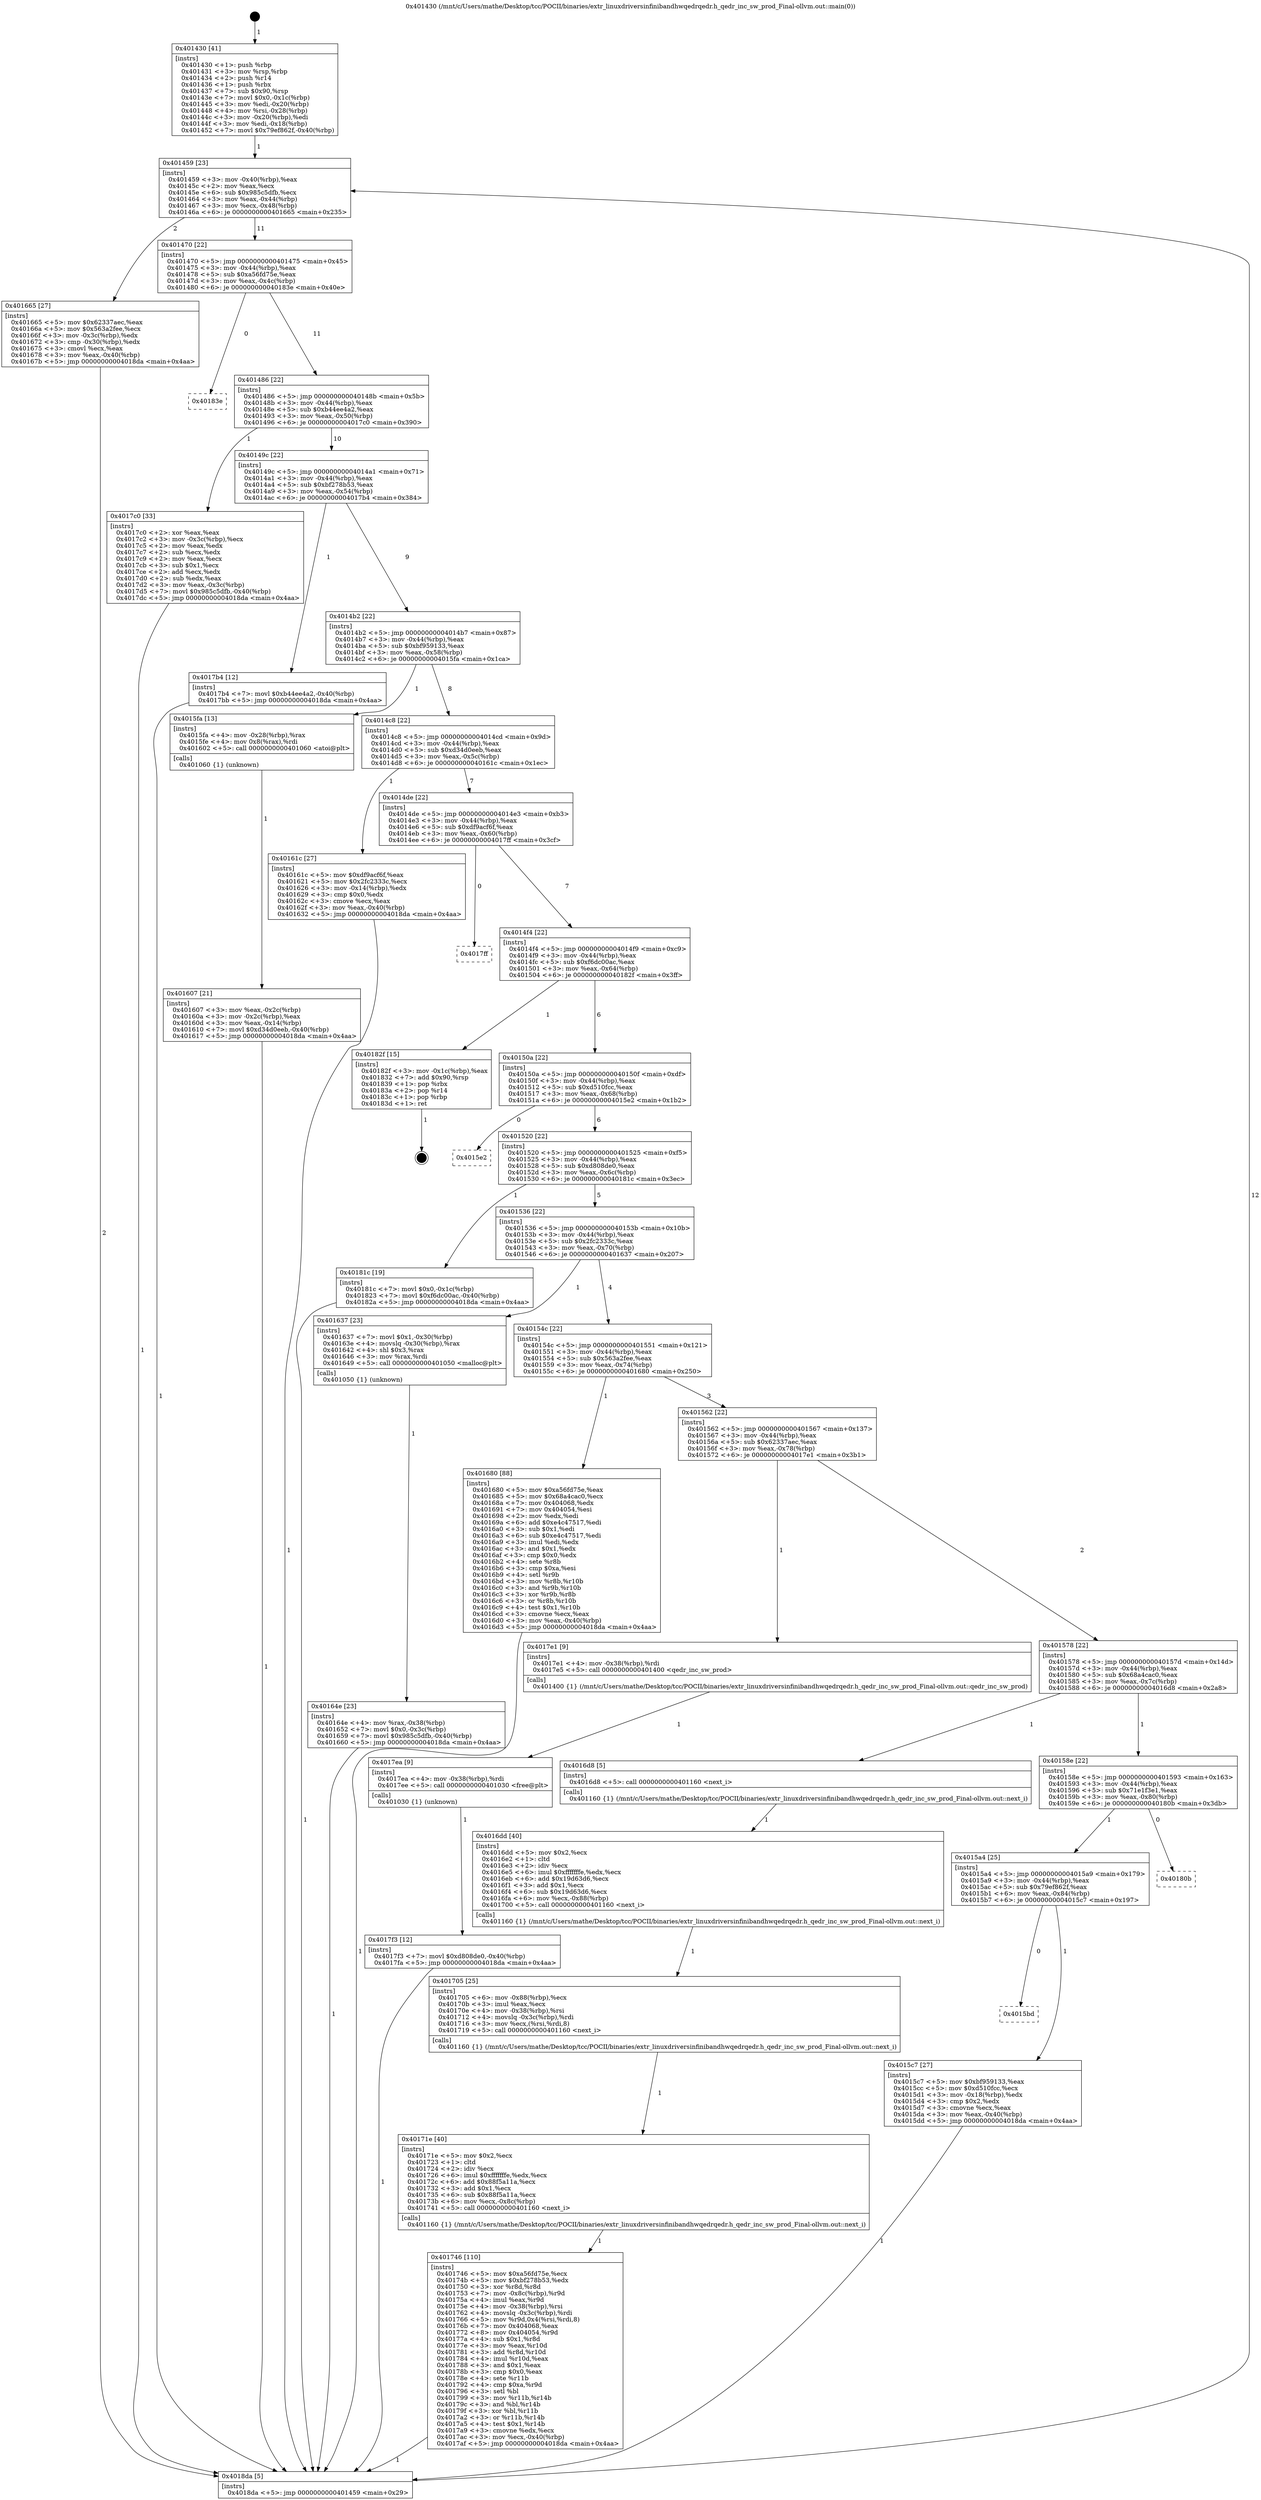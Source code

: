 digraph "0x401430" {
  label = "0x401430 (/mnt/c/Users/mathe/Desktop/tcc/POCII/binaries/extr_linuxdriversinfinibandhwqedrqedr.h_qedr_inc_sw_prod_Final-ollvm.out::main(0))"
  labelloc = "t"
  node[shape=record]

  Entry [label="",width=0.3,height=0.3,shape=circle,fillcolor=black,style=filled]
  "0x401459" [label="{
     0x401459 [23]\l
     | [instrs]\l
     &nbsp;&nbsp;0x401459 \<+3\>: mov -0x40(%rbp),%eax\l
     &nbsp;&nbsp;0x40145c \<+2\>: mov %eax,%ecx\l
     &nbsp;&nbsp;0x40145e \<+6\>: sub $0x985c5dfb,%ecx\l
     &nbsp;&nbsp;0x401464 \<+3\>: mov %eax,-0x44(%rbp)\l
     &nbsp;&nbsp;0x401467 \<+3\>: mov %ecx,-0x48(%rbp)\l
     &nbsp;&nbsp;0x40146a \<+6\>: je 0000000000401665 \<main+0x235\>\l
  }"]
  "0x401665" [label="{
     0x401665 [27]\l
     | [instrs]\l
     &nbsp;&nbsp;0x401665 \<+5\>: mov $0x62337aec,%eax\l
     &nbsp;&nbsp;0x40166a \<+5\>: mov $0x563a2fee,%ecx\l
     &nbsp;&nbsp;0x40166f \<+3\>: mov -0x3c(%rbp),%edx\l
     &nbsp;&nbsp;0x401672 \<+3\>: cmp -0x30(%rbp),%edx\l
     &nbsp;&nbsp;0x401675 \<+3\>: cmovl %ecx,%eax\l
     &nbsp;&nbsp;0x401678 \<+3\>: mov %eax,-0x40(%rbp)\l
     &nbsp;&nbsp;0x40167b \<+5\>: jmp 00000000004018da \<main+0x4aa\>\l
  }"]
  "0x401470" [label="{
     0x401470 [22]\l
     | [instrs]\l
     &nbsp;&nbsp;0x401470 \<+5\>: jmp 0000000000401475 \<main+0x45\>\l
     &nbsp;&nbsp;0x401475 \<+3\>: mov -0x44(%rbp),%eax\l
     &nbsp;&nbsp;0x401478 \<+5\>: sub $0xa56fd75e,%eax\l
     &nbsp;&nbsp;0x40147d \<+3\>: mov %eax,-0x4c(%rbp)\l
     &nbsp;&nbsp;0x401480 \<+6\>: je 000000000040183e \<main+0x40e\>\l
  }"]
  Exit [label="",width=0.3,height=0.3,shape=circle,fillcolor=black,style=filled,peripheries=2]
  "0x40183e" [label="{
     0x40183e\l
  }", style=dashed]
  "0x401486" [label="{
     0x401486 [22]\l
     | [instrs]\l
     &nbsp;&nbsp;0x401486 \<+5\>: jmp 000000000040148b \<main+0x5b\>\l
     &nbsp;&nbsp;0x40148b \<+3\>: mov -0x44(%rbp),%eax\l
     &nbsp;&nbsp;0x40148e \<+5\>: sub $0xb44ee4a2,%eax\l
     &nbsp;&nbsp;0x401493 \<+3\>: mov %eax,-0x50(%rbp)\l
     &nbsp;&nbsp;0x401496 \<+6\>: je 00000000004017c0 \<main+0x390\>\l
  }"]
  "0x4017f3" [label="{
     0x4017f3 [12]\l
     | [instrs]\l
     &nbsp;&nbsp;0x4017f3 \<+7\>: movl $0xd808de0,-0x40(%rbp)\l
     &nbsp;&nbsp;0x4017fa \<+5\>: jmp 00000000004018da \<main+0x4aa\>\l
  }"]
  "0x4017c0" [label="{
     0x4017c0 [33]\l
     | [instrs]\l
     &nbsp;&nbsp;0x4017c0 \<+2\>: xor %eax,%eax\l
     &nbsp;&nbsp;0x4017c2 \<+3\>: mov -0x3c(%rbp),%ecx\l
     &nbsp;&nbsp;0x4017c5 \<+2\>: mov %eax,%edx\l
     &nbsp;&nbsp;0x4017c7 \<+2\>: sub %ecx,%edx\l
     &nbsp;&nbsp;0x4017c9 \<+2\>: mov %eax,%ecx\l
     &nbsp;&nbsp;0x4017cb \<+3\>: sub $0x1,%ecx\l
     &nbsp;&nbsp;0x4017ce \<+2\>: add %ecx,%edx\l
     &nbsp;&nbsp;0x4017d0 \<+2\>: sub %edx,%eax\l
     &nbsp;&nbsp;0x4017d2 \<+3\>: mov %eax,-0x3c(%rbp)\l
     &nbsp;&nbsp;0x4017d5 \<+7\>: movl $0x985c5dfb,-0x40(%rbp)\l
     &nbsp;&nbsp;0x4017dc \<+5\>: jmp 00000000004018da \<main+0x4aa\>\l
  }"]
  "0x40149c" [label="{
     0x40149c [22]\l
     | [instrs]\l
     &nbsp;&nbsp;0x40149c \<+5\>: jmp 00000000004014a1 \<main+0x71\>\l
     &nbsp;&nbsp;0x4014a1 \<+3\>: mov -0x44(%rbp),%eax\l
     &nbsp;&nbsp;0x4014a4 \<+5\>: sub $0xbf278b53,%eax\l
     &nbsp;&nbsp;0x4014a9 \<+3\>: mov %eax,-0x54(%rbp)\l
     &nbsp;&nbsp;0x4014ac \<+6\>: je 00000000004017b4 \<main+0x384\>\l
  }"]
  "0x4017ea" [label="{
     0x4017ea [9]\l
     | [instrs]\l
     &nbsp;&nbsp;0x4017ea \<+4\>: mov -0x38(%rbp),%rdi\l
     &nbsp;&nbsp;0x4017ee \<+5\>: call 0000000000401030 \<free@plt\>\l
     | [calls]\l
     &nbsp;&nbsp;0x401030 \{1\} (unknown)\l
  }"]
  "0x4017b4" [label="{
     0x4017b4 [12]\l
     | [instrs]\l
     &nbsp;&nbsp;0x4017b4 \<+7\>: movl $0xb44ee4a2,-0x40(%rbp)\l
     &nbsp;&nbsp;0x4017bb \<+5\>: jmp 00000000004018da \<main+0x4aa\>\l
  }"]
  "0x4014b2" [label="{
     0x4014b2 [22]\l
     | [instrs]\l
     &nbsp;&nbsp;0x4014b2 \<+5\>: jmp 00000000004014b7 \<main+0x87\>\l
     &nbsp;&nbsp;0x4014b7 \<+3\>: mov -0x44(%rbp),%eax\l
     &nbsp;&nbsp;0x4014ba \<+5\>: sub $0xbf959133,%eax\l
     &nbsp;&nbsp;0x4014bf \<+3\>: mov %eax,-0x58(%rbp)\l
     &nbsp;&nbsp;0x4014c2 \<+6\>: je 00000000004015fa \<main+0x1ca\>\l
  }"]
  "0x401746" [label="{
     0x401746 [110]\l
     | [instrs]\l
     &nbsp;&nbsp;0x401746 \<+5\>: mov $0xa56fd75e,%ecx\l
     &nbsp;&nbsp;0x40174b \<+5\>: mov $0xbf278b53,%edx\l
     &nbsp;&nbsp;0x401750 \<+3\>: xor %r8d,%r8d\l
     &nbsp;&nbsp;0x401753 \<+7\>: mov -0x8c(%rbp),%r9d\l
     &nbsp;&nbsp;0x40175a \<+4\>: imul %eax,%r9d\l
     &nbsp;&nbsp;0x40175e \<+4\>: mov -0x38(%rbp),%rsi\l
     &nbsp;&nbsp;0x401762 \<+4\>: movslq -0x3c(%rbp),%rdi\l
     &nbsp;&nbsp;0x401766 \<+5\>: mov %r9d,0x4(%rsi,%rdi,8)\l
     &nbsp;&nbsp;0x40176b \<+7\>: mov 0x404068,%eax\l
     &nbsp;&nbsp;0x401772 \<+8\>: mov 0x404054,%r9d\l
     &nbsp;&nbsp;0x40177a \<+4\>: sub $0x1,%r8d\l
     &nbsp;&nbsp;0x40177e \<+3\>: mov %eax,%r10d\l
     &nbsp;&nbsp;0x401781 \<+3\>: add %r8d,%r10d\l
     &nbsp;&nbsp;0x401784 \<+4\>: imul %r10d,%eax\l
     &nbsp;&nbsp;0x401788 \<+3\>: and $0x1,%eax\l
     &nbsp;&nbsp;0x40178b \<+3\>: cmp $0x0,%eax\l
     &nbsp;&nbsp;0x40178e \<+4\>: sete %r11b\l
     &nbsp;&nbsp;0x401792 \<+4\>: cmp $0xa,%r9d\l
     &nbsp;&nbsp;0x401796 \<+3\>: setl %bl\l
     &nbsp;&nbsp;0x401799 \<+3\>: mov %r11b,%r14b\l
     &nbsp;&nbsp;0x40179c \<+3\>: and %bl,%r14b\l
     &nbsp;&nbsp;0x40179f \<+3\>: xor %bl,%r11b\l
     &nbsp;&nbsp;0x4017a2 \<+3\>: or %r11b,%r14b\l
     &nbsp;&nbsp;0x4017a5 \<+4\>: test $0x1,%r14b\l
     &nbsp;&nbsp;0x4017a9 \<+3\>: cmovne %edx,%ecx\l
     &nbsp;&nbsp;0x4017ac \<+3\>: mov %ecx,-0x40(%rbp)\l
     &nbsp;&nbsp;0x4017af \<+5\>: jmp 00000000004018da \<main+0x4aa\>\l
  }"]
  "0x4015fa" [label="{
     0x4015fa [13]\l
     | [instrs]\l
     &nbsp;&nbsp;0x4015fa \<+4\>: mov -0x28(%rbp),%rax\l
     &nbsp;&nbsp;0x4015fe \<+4\>: mov 0x8(%rax),%rdi\l
     &nbsp;&nbsp;0x401602 \<+5\>: call 0000000000401060 \<atoi@plt\>\l
     | [calls]\l
     &nbsp;&nbsp;0x401060 \{1\} (unknown)\l
  }"]
  "0x4014c8" [label="{
     0x4014c8 [22]\l
     | [instrs]\l
     &nbsp;&nbsp;0x4014c8 \<+5\>: jmp 00000000004014cd \<main+0x9d\>\l
     &nbsp;&nbsp;0x4014cd \<+3\>: mov -0x44(%rbp),%eax\l
     &nbsp;&nbsp;0x4014d0 \<+5\>: sub $0xd34d0eeb,%eax\l
     &nbsp;&nbsp;0x4014d5 \<+3\>: mov %eax,-0x5c(%rbp)\l
     &nbsp;&nbsp;0x4014d8 \<+6\>: je 000000000040161c \<main+0x1ec\>\l
  }"]
  "0x40171e" [label="{
     0x40171e [40]\l
     | [instrs]\l
     &nbsp;&nbsp;0x40171e \<+5\>: mov $0x2,%ecx\l
     &nbsp;&nbsp;0x401723 \<+1\>: cltd\l
     &nbsp;&nbsp;0x401724 \<+2\>: idiv %ecx\l
     &nbsp;&nbsp;0x401726 \<+6\>: imul $0xfffffffe,%edx,%ecx\l
     &nbsp;&nbsp;0x40172c \<+6\>: add $0x88f5a11a,%ecx\l
     &nbsp;&nbsp;0x401732 \<+3\>: add $0x1,%ecx\l
     &nbsp;&nbsp;0x401735 \<+6\>: sub $0x88f5a11a,%ecx\l
     &nbsp;&nbsp;0x40173b \<+6\>: mov %ecx,-0x8c(%rbp)\l
     &nbsp;&nbsp;0x401741 \<+5\>: call 0000000000401160 \<next_i\>\l
     | [calls]\l
     &nbsp;&nbsp;0x401160 \{1\} (/mnt/c/Users/mathe/Desktop/tcc/POCII/binaries/extr_linuxdriversinfinibandhwqedrqedr.h_qedr_inc_sw_prod_Final-ollvm.out::next_i)\l
  }"]
  "0x40161c" [label="{
     0x40161c [27]\l
     | [instrs]\l
     &nbsp;&nbsp;0x40161c \<+5\>: mov $0xdf9acf6f,%eax\l
     &nbsp;&nbsp;0x401621 \<+5\>: mov $0x2fc2333c,%ecx\l
     &nbsp;&nbsp;0x401626 \<+3\>: mov -0x14(%rbp),%edx\l
     &nbsp;&nbsp;0x401629 \<+3\>: cmp $0x0,%edx\l
     &nbsp;&nbsp;0x40162c \<+3\>: cmove %ecx,%eax\l
     &nbsp;&nbsp;0x40162f \<+3\>: mov %eax,-0x40(%rbp)\l
     &nbsp;&nbsp;0x401632 \<+5\>: jmp 00000000004018da \<main+0x4aa\>\l
  }"]
  "0x4014de" [label="{
     0x4014de [22]\l
     | [instrs]\l
     &nbsp;&nbsp;0x4014de \<+5\>: jmp 00000000004014e3 \<main+0xb3\>\l
     &nbsp;&nbsp;0x4014e3 \<+3\>: mov -0x44(%rbp),%eax\l
     &nbsp;&nbsp;0x4014e6 \<+5\>: sub $0xdf9acf6f,%eax\l
     &nbsp;&nbsp;0x4014eb \<+3\>: mov %eax,-0x60(%rbp)\l
     &nbsp;&nbsp;0x4014ee \<+6\>: je 00000000004017ff \<main+0x3cf\>\l
  }"]
  "0x401705" [label="{
     0x401705 [25]\l
     | [instrs]\l
     &nbsp;&nbsp;0x401705 \<+6\>: mov -0x88(%rbp),%ecx\l
     &nbsp;&nbsp;0x40170b \<+3\>: imul %eax,%ecx\l
     &nbsp;&nbsp;0x40170e \<+4\>: mov -0x38(%rbp),%rsi\l
     &nbsp;&nbsp;0x401712 \<+4\>: movslq -0x3c(%rbp),%rdi\l
     &nbsp;&nbsp;0x401716 \<+3\>: mov %ecx,(%rsi,%rdi,8)\l
     &nbsp;&nbsp;0x401719 \<+5\>: call 0000000000401160 \<next_i\>\l
     | [calls]\l
     &nbsp;&nbsp;0x401160 \{1\} (/mnt/c/Users/mathe/Desktop/tcc/POCII/binaries/extr_linuxdriversinfinibandhwqedrqedr.h_qedr_inc_sw_prod_Final-ollvm.out::next_i)\l
  }"]
  "0x4017ff" [label="{
     0x4017ff\l
  }", style=dashed]
  "0x4014f4" [label="{
     0x4014f4 [22]\l
     | [instrs]\l
     &nbsp;&nbsp;0x4014f4 \<+5\>: jmp 00000000004014f9 \<main+0xc9\>\l
     &nbsp;&nbsp;0x4014f9 \<+3\>: mov -0x44(%rbp),%eax\l
     &nbsp;&nbsp;0x4014fc \<+5\>: sub $0xf6dc00ac,%eax\l
     &nbsp;&nbsp;0x401501 \<+3\>: mov %eax,-0x64(%rbp)\l
     &nbsp;&nbsp;0x401504 \<+6\>: je 000000000040182f \<main+0x3ff\>\l
  }"]
  "0x4016dd" [label="{
     0x4016dd [40]\l
     | [instrs]\l
     &nbsp;&nbsp;0x4016dd \<+5\>: mov $0x2,%ecx\l
     &nbsp;&nbsp;0x4016e2 \<+1\>: cltd\l
     &nbsp;&nbsp;0x4016e3 \<+2\>: idiv %ecx\l
     &nbsp;&nbsp;0x4016e5 \<+6\>: imul $0xfffffffe,%edx,%ecx\l
     &nbsp;&nbsp;0x4016eb \<+6\>: add $0x19d63d6,%ecx\l
     &nbsp;&nbsp;0x4016f1 \<+3\>: add $0x1,%ecx\l
     &nbsp;&nbsp;0x4016f4 \<+6\>: sub $0x19d63d6,%ecx\l
     &nbsp;&nbsp;0x4016fa \<+6\>: mov %ecx,-0x88(%rbp)\l
     &nbsp;&nbsp;0x401700 \<+5\>: call 0000000000401160 \<next_i\>\l
     | [calls]\l
     &nbsp;&nbsp;0x401160 \{1\} (/mnt/c/Users/mathe/Desktop/tcc/POCII/binaries/extr_linuxdriversinfinibandhwqedrqedr.h_qedr_inc_sw_prod_Final-ollvm.out::next_i)\l
  }"]
  "0x40182f" [label="{
     0x40182f [15]\l
     | [instrs]\l
     &nbsp;&nbsp;0x40182f \<+3\>: mov -0x1c(%rbp),%eax\l
     &nbsp;&nbsp;0x401832 \<+7\>: add $0x90,%rsp\l
     &nbsp;&nbsp;0x401839 \<+1\>: pop %rbx\l
     &nbsp;&nbsp;0x40183a \<+2\>: pop %r14\l
     &nbsp;&nbsp;0x40183c \<+1\>: pop %rbp\l
     &nbsp;&nbsp;0x40183d \<+1\>: ret\l
  }"]
  "0x40150a" [label="{
     0x40150a [22]\l
     | [instrs]\l
     &nbsp;&nbsp;0x40150a \<+5\>: jmp 000000000040150f \<main+0xdf\>\l
     &nbsp;&nbsp;0x40150f \<+3\>: mov -0x44(%rbp),%eax\l
     &nbsp;&nbsp;0x401512 \<+5\>: sub $0xd510fcc,%eax\l
     &nbsp;&nbsp;0x401517 \<+3\>: mov %eax,-0x68(%rbp)\l
     &nbsp;&nbsp;0x40151a \<+6\>: je 00000000004015e2 \<main+0x1b2\>\l
  }"]
  "0x40164e" [label="{
     0x40164e [23]\l
     | [instrs]\l
     &nbsp;&nbsp;0x40164e \<+4\>: mov %rax,-0x38(%rbp)\l
     &nbsp;&nbsp;0x401652 \<+7\>: movl $0x0,-0x3c(%rbp)\l
     &nbsp;&nbsp;0x401659 \<+7\>: movl $0x985c5dfb,-0x40(%rbp)\l
     &nbsp;&nbsp;0x401660 \<+5\>: jmp 00000000004018da \<main+0x4aa\>\l
  }"]
  "0x4015e2" [label="{
     0x4015e2\l
  }", style=dashed]
  "0x401520" [label="{
     0x401520 [22]\l
     | [instrs]\l
     &nbsp;&nbsp;0x401520 \<+5\>: jmp 0000000000401525 \<main+0xf5\>\l
     &nbsp;&nbsp;0x401525 \<+3\>: mov -0x44(%rbp),%eax\l
     &nbsp;&nbsp;0x401528 \<+5\>: sub $0xd808de0,%eax\l
     &nbsp;&nbsp;0x40152d \<+3\>: mov %eax,-0x6c(%rbp)\l
     &nbsp;&nbsp;0x401530 \<+6\>: je 000000000040181c \<main+0x3ec\>\l
  }"]
  "0x401607" [label="{
     0x401607 [21]\l
     | [instrs]\l
     &nbsp;&nbsp;0x401607 \<+3\>: mov %eax,-0x2c(%rbp)\l
     &nbsp;&nbsp;0x40160a \<+3\>: mov -0x2c(%rbp),%eax\l
     &nbsp;&nbsp;0x40160d \<+3\>: mov %eax,-0x14(%rbp)\l
     &nbsp;&nbsp;0x401610 \<+7\>: movl $0xd34d0eeb,-0x40(%rbp)\l
     &nbsp;&nbsp;0x401617 \<+5\>: jmp 00000000004018da \<main+0x4aa\>\l
  }"]
  "0x40181c" [label="{
     0x40181c [19]\l
     | [instrs]\l
     &nbsp;&nbsp;0x40181c \<+7\>: movl $0x0,-0x1c(%rbp)\l
     &nbsp;&nbsp;0x401823 \<+7\>: movl $0xf6dc00ac,-0x40(%rbp)\l
     &nbsp;&nbsp;0x40182a \<+5\>: jmp 00000000004018da \<main+0x4aa\>\l
  }"]
  "0x401536" [label="{
     0x401536 [22]\l
     | [instrs]\l
     &nbsp;&nbsp;0x401536 \<+5\>: jmp 000000000040153b \<main+0x10b\>\l
     &nbsp;&nbsp;0x40153b \<+3\>: mov -0x44(%rbp),%eax\l
     &nbsp;&nbsp;0x40153e \<+5\>: sub $0x2fc2333c,%eax\l
     &nbsp;&nbsp;0x401543 \<+3\>: mov %eax,-0x70(%rbp)\l
     &nbsp;&nbsp;0x401546 \<+6\>: je 0000000000401637 \<main+0x207\>\l
  }"]
  "0x401430" [label="{
     0x401430 [41]\l
     | [instrs]\l
     &nbsp;&nbsp;0x401430 \<+1\>: push %rbp\l
     &nbsp;&nbsp;0x401431 \<+3\>: mov %rsp,%rbp\l
     &nbsp;&nbsp;0x401434 \<+2\>: push %r14\l
     &nbsp;&nbsp;0x401436 \<+1\>: push %rbx\l
     &nbsp;&nbsp;0x401437 \<+7\>: sub $0x90,%rsp\l
     &nbsp;&nbsp;0x40143e \<+7\>: movl $0x0,-0x1c(%rbp)\l
     &nbsp;&nbsp;0x401445 \<+3\>: mov %edi,-0x20(%rbp)\l
     &nbsp;&nbsp;0x401448 \<+4\>: mov %rsi,-0x28(%rbp)\l
     &nbsp;&nbsp;0x40144c \<+3\>: mov -0x20(%rbp),%edi\l
     &nbsp;&nbsp;0x40144f \<+3\>: mov %edi,-0x18(%rbp)\l
     &nbsp;&nbsp;0x401452 \<+7\>: movl $0x79ef862f,-0x40(%rbp)\l
  }"]
  "0x401637" [label="{
     0x401637 [23]\l
     | [instrs]\l
     &nbsp;&nbsp;0x401637 \<+7\>: movl $0x1,-0x30(%rbp)\l
     &nbsp;&nbsp;0x40163e \<+4\>: movslq -0x30(%rbp),%rax\l
     &nbsp;&nbsp;0x401642 \<+4\>: shl $0x3,%rax\l
     &nbsp;&nbsp;0x401646 \<+3\>: mov %rax,%rdi\l
     &nbsp;&nbsp;0x401649 \<+5\>: call 0000000000401050 \<malloc@plt\>\l
     | [calls]\l
     &nbsp;&nbsp;0x401050 \{1\} (unknown)\l
  }"]
  "0x40154c" [label="{
     0x40154c [22]\l
     | [instrs]\l
     &nbsp;&nbsp;0x40154c \<+5\>: jmp 0000000000401551 \<main+0x121\>\l
     &nbsp;&nbsp;0x401551 \<+3\>: mov -0x44(%rbp),%eax\l
     &nbsp;&nbsp;0x401554 \<+5\>: sub $0x563a2fee,%eax\l
     &nbsp;&nbsp;0x401559 \<+3\>: mov %eax,-0x74(%rbp)\l
     &nbsp;&nbsp;0x40155c \<+6\>: je 0000000000401680 \<main+0x250\>\l
  }"]
  "0x4018da" [label="{
     0x4018da [5]\l
     | [instrs]\l
     &nbsp;&nbsp;0x4018da \<+5\>: jmp 0000000000401459 \<main+0x29\>\l
  }"]
  "0x401680" [label="{
     0x401680 [88]\l
     | [instrs]\l
     &nbsp;&nbsp;0x401680 \<+5\>: mov $0xa56fd75e,%eax\l
     &nbsp;&nbsp;0x401685 \<+5\>: mov $0x68a4cac0,%ecx\l
     &nbsp;&nbsp;0x40168a \<+7\>: mov 0x404068,%edx\l
     &nbsp;&nbsp;0x401691 \<+7\>: mov 0x404054,%esi\l
     &nbsp;&nbsp;0x401698 \<+2\>: mov %edx,%edi\l
     &nbsp;&nbsp;0x40169a \<+6\>: add $0xe4c47517,%edi\l
     &nbsp;&nbsp;0x4016a0 \<+3\>: sub $0x1,%edi\l
     &nbsp;&nbsp;0x4016a3 \<+6\>: sub $0xe4c47517,%edi\l
     &nbsp;&nbsp;0x4016a9 \<+3\>: imul %edi,%edx\l
     &nbsp;&nbsp;0x4016ac \<+3\>: and $0x1,%edx\l
     &nbsp;&nbsp;0x4016af \<+3\>: cmp $0x0,%edx\l
     &nbsp;&nbsp;0x4016b2 \<+4\>: sete %r8b\l
     &nbsp;&nbsp;0x4016b6 \<+3\>: cmp $0xa,%esi\l
     &nbsp;&nbsp;0x4016b9 \<+4\>: setl %r9b\l
     &nbsp;&nbsp;0x4016bd \<+3\>: mov %r8b,%r10b\l
     &nbsp;&nbsp;0x4016c0 \<+3\>: and %r9b,%r10b\l
     &nbsp;&nbsp;0x4016c3 \<+3\>: xor %r9b,%r8b\l
     &nbsp;&nbsp;0x4016c6 \<+3\>: or %r8b,%r10b\l
     &nbsp;&nbsp;0x4016c9 \<+4\>: test $0x1,%r10b\l
     &nbsp;&nbsp;0x4016cd \<+3\>: cmovne %ecx,%eax\l
     &nbsp;&nbsp;0x4016d0 \<+3\>: mov %eax,-0x40(%rbp)\l
     &nbsp;&nbsp;0x4016d3 \<+5\>: jmp 00000000004018da \<main+0x4aa\>\l
  }"]
  "0x401562" [label="{
     0x401562 [22]\l
     | [instrs]\l
     &nbsp;&nbsp;0x401562 \<+5\>: jmp 0000000000401567 \<main+0x137\>\l
     &nbsp;&nbsp;0x401567 \<+3\>: mov -0x44(%rbp),%eax\l
     &nbsp;&nbsp;0x40156a \<+5\>: sub $0x62337aec,%eax\l
     &nbsp;&nbsp;0x40156f \<+3\>: mov %eax,-0x78(%rbp)\l
     &nbsp;&nbsp;0x401572 \<+6\>: je 00000000004017e1 \<main+0x3b1\>\l
  }"]
  "0x4015bd" [label="{
     0x4015bd\l
  }", style=dashed]
  "0x4017e1" [label="{
     0x4017e1 [9]\l
     | [instrs]\l
     &nbsp;&nbsp;0x4017e1 \<+4\>: mov -0x38(%rbp),%rdi\l
     &nbsp;&nbsp;0x4017e5 \<+5\>: call 0000000000401400 \<qedr_inc_sw_prod\>\l
     | [calls]\l
     &nbsp;&nbsp;0x401400 \{1\} (/mnt/c/Users/mathe/Desktop/tcc/POCII/binaries/extr_linuxdriversinfinibandhwqedrqedr.h_qedr_inc_sw_prod_Final-ollvm.out::qedr_inc_sw_prod)\l
  }"]
  "0x401578" [label="{
     0x401578 [22]\l
     | [instrs]\l
     &nbsp;&nbsp;0x401578 \<+5\>: jmp 000000000040157d \<main+0x14d\>\l
     &nbsp;&nbsp;0x40157d \<+3\>: mov -0x44(%rbp),%eax\l
     &nbsp;&nbsp;0x401580 \<+5\>: sub $0x68a4cac0,%eax\l
     &nbsp;&nbsp;0x401585 \<+3\>: mov %eax,-0x7c(%rbp)\l
     &nbsp;&nbsp;0x401588 \<+6\>: je 00000000004016d8 \<main+0x2a8\>\l
  }"]
  "0x4015c7" [label="{
     0x4015c7 [27]\l
     | [instrs]\l
     &nbsp;&nbsp;0x4015c7 \<+5\>: mov $0xbf959133,%eax\l
     &nbsp;&nbsp;0x4015cc \<+5\>: mov $0xd510fcc,%ecx\l
     &nbsp;&nbsp;0x4015d1 \<+3\>: mov -0x18(%rbp),%edx\l
     &nbsp;&nbsp;0x4015d4 \<+3\>: cmp $0x2,%edx\l
     &nbsp;&nbsp;0x4015d7 \<+3\>: cmovne %ecx,%eax\l
     &nbsp;&nbsp;0x4015da \<+3\>: mov %eax,-0x40(%rbp)\l
     &nbsp;&nbsp;0x4015dd \<+5\>: jmp 00000000004018da \<main+0x4aa\>\l
  }"]
  "0x4016d8" [label="{
     0x4016d8 [5]\l
     | [instrs]\l
     &nbsp;&nbsp;0x4016d8 \<+5\>: call 0000000000401160 \<next_i\>\l
     | [calls]\l
     &nbsp;&nbsp;0x401160 \{1\} (/mnt/c/Users/mathe/Desktop/tcc/POCII/binaries/extr_linuxdriversinfinibandhwqedrqedr.h_qedr_inc_sw_prod_Final-ollvm.out::next_i)\l
  }"]
  "0x40158e" [label="{
     0x40158e [22]\l
     | [instrs]\l
     &nbsp;&nbsp;0x40158e \<+5\>: jmp 0000000000401593 \<main+0x163\>\l
     &nbsp;&nbsp;0x401593 \<+3\>: mov -0x44(%rbp),%eax\l
     &nbsp;&nbsp;0x401596 \<+5\>: sub $0x71e1f3e1,%eax\l
     &nbsp;&nbsp;0x40159b \<+3\>: mov %eax,-0x80(%rbp)\l
     &nbsp;&nbsp;0x40159e \<+6\>: je 000000000040180b \<main+0x3db\>\l
  }"]
  "0x4015a4" [label="{
     0x4015a4 [25]\l
     | [instrs]\l
     &nbsp;&nbsp;0x4015a4 \<+5\>: jmp 00000000004015a9 \<main+0x179\>\l
     &nbsp;&nbsp;0x4015a9 \<+3\>: mov -0x44(%rbp),%eax\l
     &nbsp;&nbsp;0x4015ac \<+5\>: sub $0x79ef862f,%eax\l
     &nbsp;&nbsp;0x4015b1 \<+6\>: mov %eax,-0x84(%rbp)\l
     &nbsp;&nbsp;0x4015b7 \<+6\>: je 00000000004015c7 \<main+0x197\>\l
  }"]
  "0x40180b" [label="{
     0x40180b\l
  }", style=dashed]
  Entry -> "0x401430" [label=" 1"]
  "0x401459" -> "0x401665" [label=" 2"]
  "0x401459" -> "0x401470" [label=" 11"]
  "0x40182f" -> Exit [label=" 1"]
  "0x401470" -> "0x40183e" [label=" 0"]
  "0x401470" -> "0x401486" [label=" 11"]
  "0x40181c" -> "0x4018da" [label=" 1"]
  "0x401486" -> "0x4017c0" [label=" 1"]
  "0x401486" -> "0x40149c" [label=" 10"]
  "0x4017f3" -> "0x4018da" [label=" 1"]
  "0x40149c" -> "0x4017b4" [label=" 1"]
  "0x40149c" -> "0x4014b2" [label=" 9"]
  "0x4017ea" -> "0x4017f3" [label=" 1"]
  "0x4014b2" -> "0x4015fa" [label=" 1"]
  "0x4014b2" -> "0x4014c8" [label=" 8"]
  "0x4017e1" -> "0x4017ea" [label=" 1"]
  "0x4014c8" -> "0x40161c" [label=" 1"]
  "0x4014c8" -> "0x4014de" [label=" 7"]
  "0x4017c0" -> "0x4018da" [label=" 1"]
  "0x4014de" -> "0x4017ff" [label=" 0"]
  "0x4014de" -> "0x4014f4" [label=" 7"]
  "0x4017b4" -> "0x4018da" [label=" 1"]
  "0x4014f4" -> "0x40182f" [label=" 1"]
  "0x4014f4" -> "0x40150a" [label=" 6"]
  "0x401746" -> "0x4018da" [label=" 1"]
  "0x40150a" -> "0x4015e2" [label=" 0"]
  "0x40150a" -> "0x401520" [label=" 6"]
  "0x40171e" -> "0x401746" [label=" 1"]
  "0x401520" -> "0x40181c" [label=" 1"]
  "0x401520" -> "0x401536" [label=" 5"]
  "0x401705" -> "0x40171e" [label=" 1"]
  "0x401536" -> "0x401637" [label=" 1"]
  "0x401536" -> "0x40154c" [label=" 4"]
  "0x4016dd" -> "0x401705" [label=" 1"]
  "0x40154c" -> "0x401680" [label=" 1"]
  "0x40154c" -> "0x401562" [label=" 3"]
  "0x4016d8" -> "0x4016dd" [label=" 1"]
  "0x401562" -> "0x4017e1" [label=" 1"]
  "0x401562" -> "0x401578" [label=" 2"]
  "0x401680" -> "0x4018da" [label=" 1"]
  "0x401578" -> "0x4016d8" [label=" 1"]
  "0x401578" -> "0x40158e" [label=" 1"]
  "0x401665" -> "0x4018da" [label=" 2"]
  "0x40158e" -> "0x40180b" [label=" 0"]
  "0x40158e" -> "0x4015a4" [label=" 1"]
  "0x40164e" -> "0x4018da" [label=" 1"]
  "0x4015a4" -> "0x4015c7" [label=" 1"]
  "0x4015a4" -> "0x4015bd" [label=" 0"]
  "0x4015c7" -> "0x4018da" [label=" 1"]
  "0x401430" -> "0x401459" [label=" 1"]
  "0x4018da" -> "0x401459" [label=" 12"]
  "0x4015fa" -> "0x401607" [label=" 1"]
  "0x401607" -> "0x4018da" [label=" 1"]
  "0x40161c" -> "0x4018da" [label=" 1"]
  "0x401637" -> "0x40164e" [label=" 1"]
}
